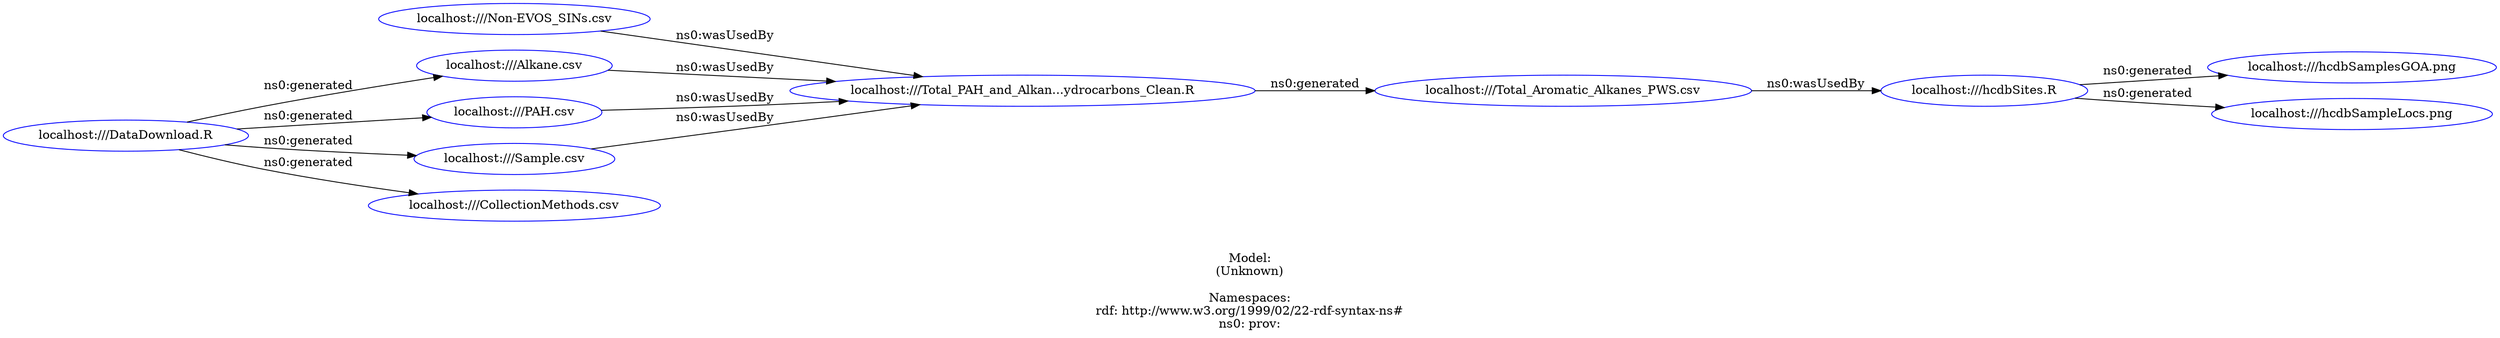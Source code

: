 digraph {
	rankdir = LR;
	charset="utf-8";

	"Rlocalhost:///Total_PAH_and_Alkan...ydrocarbons_Clean.R" -> "Rlocalhost:///Total_Aromatic_Alkanes_PWS.csv" [ label="ns0:generated" ];
	"Rlocalhost:///Non-EVOS_SINs.csv" -> "Rlocalhost:///Total_PAH_and_Alkan...ydrocarbons_Clean.R" [ label="ns0:wasUsedBy" ];
	"Rlocalhost:///hcdbSites.R" -> "Rlocalhost:///hcdbSamplesGOA.png" [ label="ns0:generated" ];
	"Rlocalhost:///hcdbSites.R" -> "Rlocalhost:///hcdbSampleLocs.png" [ label="ns0:generated" ];
	"Rlocalhost:///Alkane.csv" -> "Rlocalhost:///Total_PAH_and_Alkan...ydrocarbons_Clean.R" [ label="ns0:wasUsedBy" ];
	"Rlocalhost:///PAH.csv" -> "Rlocalhost:///Total_PAH_and_Alkan...ydrocarbons_Clean.R" [ label="ns0:wasUsedBy" ];
	"Rlocalhost:///Total_Aromatic_Alkanes_PWS.csv" -> "Rlocalhost:///hcdbSites.R" [ label="ns0:wasUsedBy" ];
	"Rlocalhost:///DataDownload.R" -> "Rlocalhost:///Sample.csv" [ label="ns0:generated" ];
	"Rlocalhost:///DataDownload.R" -> "Rlocalhost:///PAH.csv" [ label="ns0:generated" ];
	"Rlocalhost:///DataDownload.R" -> "Rlocalhost:///CollectionMethods.csv" [ label="ns0:generated" ];
	"Rlocalhost:///DataDownload.R" -> "Rlocalhost:///Alkane.csv" [ label="ns0:generated" ];
	"Rlocalhost:///Sample.csv" -> "Rlocalhost:///Total_PAH_and_Alkan...ydrocarbons_Clean.R" [ label="ns0:wasUsedBy" ];

	// Resources
	"Rlocalhost:///Total_PAH_and_Alkan...ydrocarbons_Clean.R" [ label="localhost:///Total_PAH_and_Alkan...ydrocarbons_Clean.R", shape = ellipse, color = blue ];
	"Rlocalhost:///Total_Aromatic_Alkanes_PWS.csv" [ label="localhost:///Total_Aromatic_Alkanes_PWS.csv", shape = ellipse, color = blue ];
	"Rlocalhost:///Non-EVOS_SINs.csv" [ label="localhost:///Non-EVOS_SINs.csv", shape = ellipse, color = blue ];
	"Rlocalhost:///hcdbSites.R" [ label="localhost:///hcdbSites.R", shape = ellipse, color = blue ];
	"Rlocalhost:///hcdbSamplesGOA.png" [ label="localhost:///hcdbSamplesGOA.png", shape = ellipse, color = blue ];
	"Rlocalhost:///hcdbSampleLocs.png" [ label="localhost:///hcdbSampleLocs.png", shape = ellipse, color = blue ];
	"Rlocalhost:///Alkane.csv" [ label="localhost:///Alkane.csv", shape = ellipse, color = blue ];
	"Rlocalhost:///PAH.csv" [ label="localhost:///PAH.csv", shape = ellipse, color = blue ];
	"Rlocalhost:///DataDownload.R" [ label="localhost:///DataDownload.R", shape = ellipse, color = blue ];
	"Rlocalhost:///Sample.csv" [ label="localhost:///Sample.csv", shape = ellipse, color = blue ];
	"Rlocalhost:///CollectionMethods.csv" [ label="localhost:///CollectionMethods.csv", shape = ellipse, color = blue ];

	// Anonymous nodes

	// Literals

	label="\n\nModel:\n(Unknown)\n\nNamespaces:\nrdf: http://www.w3.org/1999/02/22-rdf-syntax-ns#\nns0: prov:\n";
}

